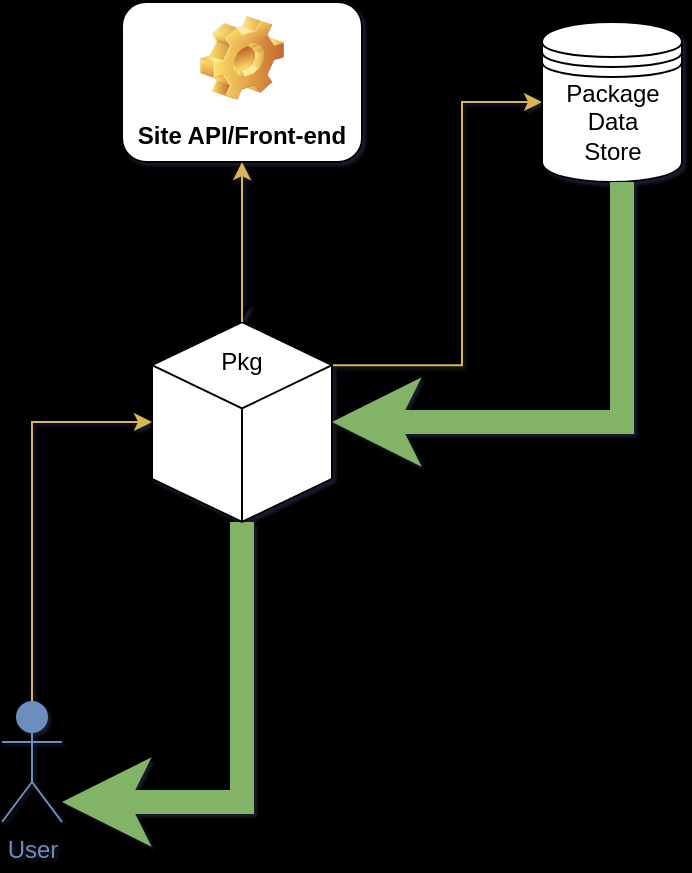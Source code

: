 <mxfile>
    <diagram id="cKS8OvPiUvFO84gHthWl" name="Page-1">
        <mxGraphModel dx="1970" dy="567" grid="1" gridSize="10" guides="1" tooltips="1" connect="1" arrows="1" fold="1" page="1" pageScale="1" pageWidth="700" pageHeight="1000" background="#000000" math="0" shadow="1">
            <root>
                <mxCell id="0"/>
                <mxCell id="1" parent="0"/>
                <mxCell id="27" value="" style="edgeStyle=orthogonalEdgeStyle;rounded=0;orthogonalLoop=1;jettySize=auto;html=1;" parent="1" source="2" target="18" edge="1">
                    <mxGeometry relative="1" as="geometry"/>
                </mxCell>
                <mxCell id="2" value="Site API/Front-end" style="label;whiteSpace=wrap;html=1;align=center;verticalAlign=bottom;spacingLeft=0;spacingBottom=4;imageAlign=center;imageVerticalAlign=top;image=img/clipart/Gear_128x128.png" parent="1" vertex="1">
                    <mxGeometry x="150" y="40" width="120" height="80" as="geometry"/>
                </mxCell>
                <mxCell id="16" value="" style="edgeStyle=orthogonalEdgeStyle;rounded=0;orthogonalLoop=1;jettySize=auto;html=1;exitX=0;exitY=0;exitDx=90;exitDy=21.607;exitPerimeter=0;fillColor=#fff2cc;strokeColor=#d6b656;" parent="1" source="7" target="8" edge="1">
                    <mxGeometry relative="1" as="geometry">
                        <mxPoint x="360" y="240" as="targetPoint"/>
                        <Array as="points">
                            <mxPoint x="320" y="222"/>
                            <mxPoint x="320" y="90"/>
                        </Array>
                    </mxGeometry>
                </mxCell>
                <mxCell id="29" value="" style="edgeStyle=orthogonalEdgeStyle;rounded=0;orthogonalLoop=1;jettySize=auto;html=1;strokeWidth=12;exitX=0.5;exitY=1;exitDx=0;exitDy=0;exitPerimeter=0;fillColor=#d5e8d4;strokeColor=#82b366;" parent="1" source="7" target="19" edge="1">
                    <mxGeometry relative="1" as="geometry">
                        <mxPoint x="260" y="280" as="sourcePoint"/>
                        <Array as="points">
                            <mxPoint x="210" y="440"/>
                        </Array>
                    </mxGeometry>
                </mxCell>
                <mxCell id="7" value="" style="html=1;whiteSpace=wrap;shape=isoCube2;backgroundOutline=1;isoAngle=15;" parent="1" vertex="1">
                    <mxGeometry x="165" y="200" width="90" height="100" as="geometry"/>
                </mxCell>
                <mxCell id="8" value="" style="shape=datastore;whiteSpace=wrap;html=1;" parent="1" vertex="1">
                    <mxGeometry x="360" y="50" width="70" height="80" as="geometry"/>
                </mxCell>
                <mxCell id="28" value="" style="edgeStyle=orthogonalEdgeStyle;rounded=0;orthogonalLoop=1;jettySize=auto;html=1;entryX=1;entryY=0.5;entryDx=0;entryDy=0;entryPerimeter=0;strokeWidth=12;fillColor=#d5e8d4;strokeColor=#82b366;" parent="1" source="17" target="7" edge="1">
                    <mxGeometry relative="1" as="geometry">
                        <mxPoint x="395.005" y="210" as="targetPoint"/>
                        <Array as="points">
                            <mxPoint x="400" y="250"/>
                        </Array>
                    </mxGeometry>
                </mxCell>
                <mxCell id="17" value="Package&lt;br&gt;Data Store" style="text;html=1;strokeColor=none;fillColor=none;align=center;verticalAlign=middle;whiteSpace=wrap;rounded=0;" parent="1" vertex="1">
                    <mxGeometry x="370.63" y="70" width="48.75" height="60" as="geometry"/>
                </mxCell>
                <mxCell id="26" value="" style="edgeStyle=orthogonalEdgeStyle;rounded=0;orthogonalLoop=1;jettySize=auto;html=1;fillColor=#fff2cc;strokeColor=#d6b656;" parent="1" source="18" target="2" edge="1">
                    <mxGeometry relative="1" as="geometry"/>
                </mxCell>
                <mxCell id="18" value="Pkg" style="text;html=1;strokeColor=none;fillColor=none;align=center;verticalAlign=middle;whiteSpace=wrap;rounded=0;" parent="1" vertex="1">
                    <mxGeometry x="190" y="200" width="40" height="40" as="geometry"/>
                </mxCell>
                <mxCell id="21" value="" style="edgeStyle=orthogonalEdgeStyle;rounded=0;orthogonalLoop=1;jettySize=auto;html=1;fillColor=#fff2cc;strokeColor=#d6b656;" parent="1" source="19" target="7" edge="1">
                    <mxGeometry relative="1" as="geometry">
                        <Array as="points">
                            <mxPoint x="105" y="250"/>
                        </Array>
                    </mxGeometry>
                </mxCell>
                <mxCell id="19" value="&lt;font color=&quot;#6c8ebf&quot;&gt;User&lt;/font&gt;" style="shape=umlActor;verticalLabelPosition=bottom;verticalAlign=top;html=1;outlineConnect=0;strokeColor=#6C8EBF;fillColor=#6C8EBF;" parent="1" vertex="1">
                    <mxGeometry x="90" y="390" width="30" height="60" as="geometry"/>
                </mxCell>
            </root>
        </mxGraphModel>
    </diagram>
</mxfile>